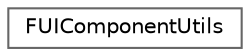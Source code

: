 digraph "Graphical Class Hierarchy"
{
 // INTERACTIVE_SVG=YES
 // LATEX_PDF_SIZE
  bgcolor="transparent";
  edge [fontname=Helvetica,fontsize=10,labelfontname=Helvetica,labelfontsize=10];
  node [fontname=Helvetica,fontsize=10,shape=box,height=0.2,width=0.4];
  rankdir="LR";
  Node0 [id="Node000000",label="FUIComponentUtils",height=0.2,width=0.4,color="grey40", fillcolor="white", style="filled",URL="$d0/d22/classFUIComponentUtils.html",tooltip=" "];
}
